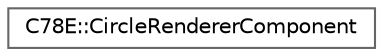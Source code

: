 digraph "Graphical Class Hierarchy"
{
 // LATEX_PDF_SIZE
  bgcolor="transparent";
  edge [fontname=Helvetica,fontsize=10,labelfontname=Helvetica,labelfontsize=10];
  node [fontname=Helvetica,fontsize=10,shape=box,height=0.2,width=0.4];
  rankdir="LR";
  Node0 [id="Node000000",label="C78E::CircleRendererComponent",height=0.2,width=0.4,color="grey40", fillcolor="white", style="filled",URL="$d3/db3/struct_c78_e_1_1_circle_renderer_component.html",tooltip=" "];
}

